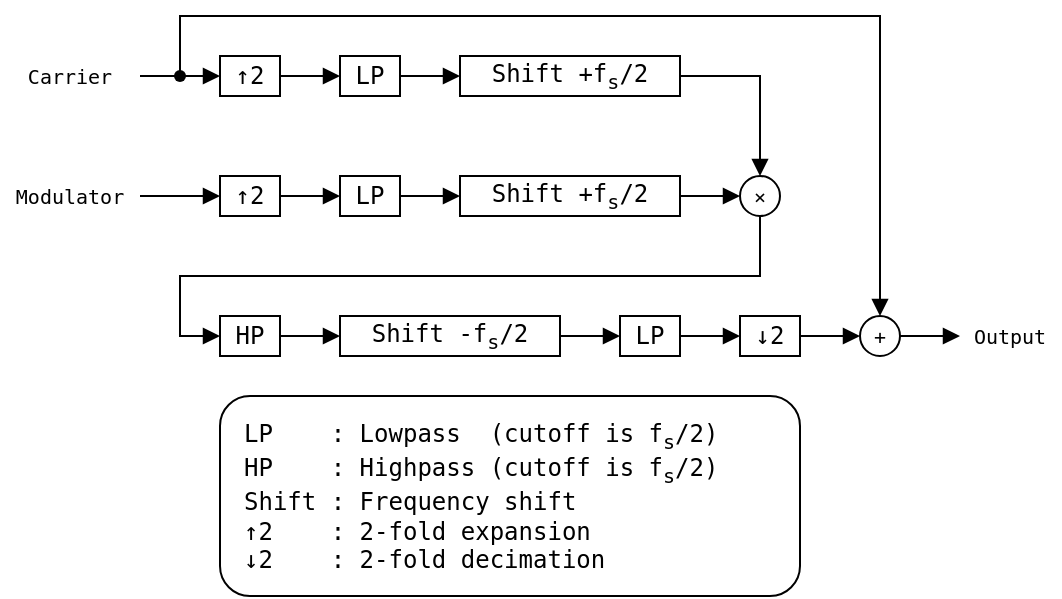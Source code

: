<mxfile version="23.0.2" type="device">
  <diagram name="Page-1" id="a65CQhjis1dKOC1QSkEO">
    <mxGraphModel dx="757" dy="599" grid="1" gridSize="10" guides="1" tooltips="1" connect="1" arrows="1" fold="1" page="1" pageScale="1" pageWidth="827" pageHeight="1169" math="1" shadow="0">
      <root>
        <mxCell id="0" />
        <mxCell id="1" parent="0" />
        <mxCell id="4EqTq7IPgHkPQn256GaO-4" value="Carrier" style="text;html=1;strokeColor=none;fillColor=none;align=center;verticalAlign=middle;whiteSpace=wrap;rounded=0;fontFamily=monospace;fontSize=10;" parent="1" vertex="1">
          <mxGeometry x="50" y="50" width="70" height="20" as="geometry" />
        </mxCell>
        <mxCell id="4EqTq7IPgHkPQn256GaO-5" value="Modulator" style="text;html=1;strokeColor=none;fillColor=none;align=center;verticalAlign=middle;whiteSpace=wrap;rounded=0;fontFamily=monospace;fontSize=10;" parent="1" vertex="1">
          <mxGeometry x="50" y="110" width="70" height="20" as="geometry" />
        </mxCell>
        <mxCell id="4EqTq7IPgHkPQn256GaO-6" value="" style="endArrow=classic;html=1;rounded=0;fontFamily=monospace;fontSize=10;" parent="1" edge="1">
          <mxGeometry width="50" height="50" relative="1" as="geometry">
            <mxPoint x="200" y="60" as="sourcePoint" />
            <mxPoint x="200" y="60" as="targetPoint" />
            <Array as="points">
              <mxPoint x="200" y="60" />
            </Array>
          </mxGeometry>
        </mxCell>
        <mxCell id="4EqTq7IPgHkPQn256GaO-9" value="Output" style="text;html=1;strokeColor=none;fillColor=none;align=center;verticalAlign=middle;whiteSpace=wrap;rounded=0;fontFamily=monospace;fontSize=10;" parent="1" vertex="1">
          <mxGeometry x="530" y="180" width="50" height="20" as="geometry" />
        </mxCell>
        <mxCell id="X9ado_vOA0QVCVTdOzAH-6" value="" style="endArrow=block;html=1;rounded=0;fontFamily=monospace;fontSize=10;entryX=0;entryY=0.5;entryDx=0;entryDy=0;exitX=0.412;exitY=0.554;exitDx=0;exitDy=0;exitPerimeter=0;endFill=1;" parent="1" source="3MNSJNOVA_yFtOEMwekA-17" target="3MNSJNOVA_yFtOEMwekA-3" edge="1">
          <mxGeometry width="50" height="50" relative="1" as="geometry">
            <mxPoint x="140" y="60" as="sourcePoint" />
            <mxPoint x="160" y="60" as="targetPoint" />
          </mxGeometry>
        </mxCell>
        <mxCell id="X9ado_vOA0QVCVTdOzAH-15" value="" style="endArrow=block;html=1;rounded=0;exitX=1;exitY=0.5;exitDx=0;exitDy=0;fontFamily=monospace;fontSize=10;entryX=0;entryY=0.5;entryDx=0;entryDy=0;endFill=1;" parent="1" source="4EqTq7IPgHkPQn256GaO-5" target="3MNSJNOVA_yFtOEMwekA-4" edge="1">
          <mxGeometry width="50" height="50" relative="1" as="geometry">
            <mxPoint x="190" y="110" as="sourcePoint" />
            <mxPoint x="150" y="130" as="targetPoint" />
          </mxGeometry>
        </mxCell>
        <mxCell id="3MNSJNOVA_yFtOEMwekA-1" value="+" style="ellipse;whiteSpace=wrap;html=1;aspect=fixed;fontFamily=monospace;fontSize=10;" parent="1" vertex="1">
          <mxGeometry x="480" y="180" width="20" height="20" as="geometry" />
        </mxCell>
        <mxCell id="3MNSJNOVA_yFtOEMwekA-2" value="×" style="ellipse;whiteSpace=wrap;html=1;aspect=fixed;fontFamily=monospace;fontSize=10;" parent="1" vertex="1">
          <mxGeometry x="420" y="110" width="20" height="20" as="geometry" />
        </mxCell>
        <mxCell id="3MNSJNOVA_yFtOEMwekA-3" value="↑2" style="rounded=0;whiteSpace=wrap;html=1;fontFamily=monospace;" parent="1" vertex="1">
          <mxGeometry x="160" y="50" width="30" height="20" as="geometry" />
        </mxCell>
        <mxCell id="3MNSJNOVA_yFtOEMwekA-4" value="↑2" style="rounded=0;whiteSpace=wrap;html=1;fontFamily=monospace;" parent="1" vertex="1">
          <mxGeometry x="160" y="110" width="30" height="20" as="geometry" />
        </mxCell>
        <mxCell id="3MNSJNOVA_yFtOEMwekA-6" value="LP" style="rounded=0;whiteSpace=wrap;html=1;fontFamily=monospace;" parent="1" vertex="1">
          <mxGeometry x="220" y="50" width="30" height="20" as="geometry" />
        </mxCell>
        <mxCell id="3MNSJNOVA_yFtOEMwekA-8" value="" style="endArrow=block;html=1;rounded=0;exitX=1;exitY=0.5;exitDx=0;exitDy=0;fontFamily=monospace;fontSize=10;entryX=0;entryY=0.5;entryDx=0;entryDy=0;endFill=1;" parent="1" source="3MNSJNOVA_yFtOEMwekA-3" target="3MNSJNOVA_yFtOEMwekA-6" edge="1">
          <mxGeometry width="50" height="50" relative="1" as="geometry">
            <mxPoint x="200" y="90" as="sourcePoint" />
            <mxPoint x="240" y="90" as="targetPoint" />
          </mxGeometry>
        </mxCell>
        <mxCell id="3MNSJNOVA_yFtOEMwekA-9" value="LP" style="rounded=0;whiteSpace=wrap;html=1;fontFamily=monospace;" parent="1" vertex="1">
          <mxGeometry x="220" y="110" width="30" height="20" as="geometry" />
        </mxCell>
        <mxCell id="3MNSJNOVA_yFtOEMwekA-10" value="LP" style="rounded=0;whiteSpace=wrap;html=1;fontFamily=monospace;" parent="1" vertex="1">
          <mxGeometry x="360" y="180" width="30" height="20" as="geometry" />
        </mxCell>
        <mxCell id="3MNSJNOVA_yFtOEMwekA-11" value="" style="endArrow=block;html=1;rounded=0;exitX=1;exitY=0.5;exitDx=0;exitDy=0;fontFamily=monospace;fontSize=10;entryX=0;entryY=0.5;entryDx=0;entryDy=0;endFill=1;" parent="1" source="3MNSJNOVA_yFtOEMwekA-4" target="3MNSJNOVA_yFtOEMwekA-9" edge="1">
          <mxGeometry width="50" height="50" relative="1" as="geometry">
            <mxPoint x="130" y="130" as="sourcePoint" />
            <mxPoint x="170" y="130" as="targetPoint" />
          </mxGeometry>
        </mxCell>
        <mxCell id="3MNSJNOVA_yFtOEMwekA-12" value="" style="endArrow=block;html=1;rounded=0;exitX=1;exitY=0.5;exitDx=0;exitDy=0;fontFamily=monospace;fontSize=10;entryX=0;entryY=0.5;entryDx=0;entryDy=0;endFill=1;" parent="1" source="m3Ie4KQGpngyroJVUwF7-3" target="3MNSJNOVA_yFtOEMwekA-2" edge="1">
          <mxGeometry width="50" height="50" relative="1" as="geometry">
            <mxPoint x="280" y="150" as="sourcePoint" />
            <mxPoint x="310" y="150" as="targetPoint" />
          </mxGeometry>
        </mxCell>
        <mxCell id="3MNSJNOVA_yFtOEMwekA-13" value="" style="endArrow=block;html=1;rounded=0;exitX=1;exitY=0.5;exitDx=0;exitDy=0;fontFamily=monospace;fontSize=10;entryX=0.5;entryY=0;entryDx=0;entryDy=0;endFill=1;" parent="1" source="m3Ie4KQGpngyroJVUwF7-5" target="3MNSJNOVA_yFtOEMwekA-2" edge="1">
          <mxGeometry width="50" height="50" relative="1" as="geometry">
            <mxPoint x="440" y="60" as="sourcePoint" />
            <mxPoint x="335" y="70" as="targetPoint" />
            <Array as="points">
              <mxPoint x="430" y="60" />
            </Array>
          </mxGeometry>
        </mxCell>
        <mxCell id="3MNSJNOVA_yFtOEMwekA-14" value="" style="endArrow=block;html=1;rounded=0;exitX=0.5;exitY=1;exitDx=0;exitDy=0;fontFamily=monospace;fontSize=10;entryX=0;entryY=0.5;entryDx=0;entryDy=0;endFill=1;" parent="1" source="3MNSJNOVA_yFtOEMwekA-2" target="m3Ie4KQGpngyroJVUwF7-7" edge="1">
          <mxGeometry width="50" height="50" relative="1" as="geometry">
            <mxPoint x="450" y="150" as="sourcePoint" />
            <mxPoint x="480" y="150" as="targetPoint" />
            <Array as="points">
              <mxPoint x="430" y="160" />
              <mxPoint x="140" y="160" />
              <mxPoint x="140" y="190" />
            </Array>
          </mxGeometry>
        </mxCell>
        <mxCell id="3MNSJNOVA_yFtOEMwekA-15" value="↓2" style="rounded=0;whiteSpace=wrap;html=1;fontFamily=monospace;" parent="1" vertex="1">
          <mxGeometry x="420" y="180" width="30" height="20" as="geometry" />
        </mxCell>
        <mxCell id="3MNSJNOVA_yFtOEMwekA-16" value="" style="endArrow=block;html=1;rounded=0;exitX=1;exitY=0.5;exitDx=0;exitDy=0;fontFamily=monospace;fontSize=10;entryX=0;entryY=0.5;entryDx=0;entryDy=0;endFill=1;" parent="1" source="3MNSJNOVA_yFtOEMwekA-10" target="3MNSJNOVA_yFtOEMwekA-15" edge="1">
          <mxGeometry width="50" height="50" relative="1" as="geometry">
            <mxPoint x="394" y="160" as="sourcePoint" />
            <mxPoint x="424" y="160" as="targetPoint" />
          </mxGeometry>
        </mxCell>
        <mxCell id="3MNSJNOVA_yFtOEMwekA-17" value="" style="shape=waypoint;sketch=0;fillStyle=solid;size=6;pointerEvents=1;points=[];fillColor=none;resizable=0;rotatable=0;perimeter=centerPerimeter;snapToPoint=1;fontFamily=monospace;" parent="1" vertex="1">
          <mxGeometry x="130" y="50" width="20" height="20" as="geometry" />
        </mxCell>
        <mxCell id="3MNSJNOVA_yFtOEMwekA-18" value="" style="endArrow=none;html=1;rounded=0;fontFamily=monospace;fontSize=10;exitX=1;exitY=0.5;exitDx=0;exitDy=0;entryX=0.546;entryY=0.64;entryDx=0;entryDy=0;entryPerimeter=0;" parent="1" source="4EqTq7IPgHkPQn256GaO-4" target="3MNSJNOVA_yFtOEMwekA-17" edge="1">
          <mxGeometry width="50" height="50" relative="1" as="geometry">
            <mxPoint x="130" y="70" as="sourcePoint" />
            <mxPoint x="150" y="70" as="targetPoint" />
            <Array as="points">
              <mxPoint x="130" y="60" />
            </Array>
          </mxGeometry>
        </mxCell>
        <mxCell id="3MNSJNOVA_yFtOEMwekA-19" value="" style="endArrow=block;html=1;rounded=0;exitX=1;exitY=0.5;exitDx=0;exitDy=0;fontFamily=monospace;fontSize=10;entryX=0;entryY=0.5;entryDx=0;entryDy=0;endFill=1;" parent="1" source="3MNSJNOVA_yFtOEMwekA-15" target="3MNSJNOVA_yFtOEMwekA-1" edge="1">
          <mxGeometry width="50" height="50" relative="1" as="geometry">
            <mxPoint x="450" y="220" as="sourcePoint" />
            <mxPoint x="480" y="220" as="targetPoint" />
          </mxGeometry>
        </mxCell>
        <mxCell id="3MNSJNOVA_yFtOEMwekA-20" value="" style="endArrow=block;html=1;rounded=0;exitX=1;exitY=0.5;exitDx=0;exitDy=0;fontFamily=monospace;fontSize=10;entryX=0;entryY=0.5;entryDx=0;entryDy=0;endFill=1;" parent="1" source="3MNSJNOVA_yFtOEMwekA-1" target="4EqTq7IPgHkPQn256GaO-9" edge="1">
          <mxGeometry width="50" height="50" relative="1" as="geometry">
            <mxPoint x="500" y="210" as="sourcePoint" />
            <mxPoint x="530" y="190" as="targetPoint" />
          </mxGeometry>
        </mxCell>
        <mxCell id="3MNSJNOVA_yFtOEMwekA-21" value="" style="endArrow=block;html=1;rounded=0;fontFamily=monospace;fontSize=10;exitX=0.514;exitY=0.256;exitDx=0;exitDy=0;exitPerimeter=0;entryX=0.5;entryY=0;entryDx=0;entryDy=0;endFill=1;" parent="1" source="3MNSJNOVA_yFtOEMwekA-17" target="3MNSJNOVA_yFtOEMwekA-1" edge="1">
          <mxGeometry width="50" height="50" relative="1" as="geometry">
            <mxPoint x="140" y="30" as="sourcePoint" />
            <mxPoint x="350" y="30" as="targetPoint" />
            <Array as="points">
              <mxPoint x="140" y="30" />
              <mxPoint x="220" y="30" />
              <mxPoint x="490" y="30" />
            </Array>
          </mxGeometry>
        </mxCell>
        <mxCell id="3MNSJNOVA_yFtOEMwekA-23" value="LP&amp;nbsp; &amp;nbsp; : Lowpass&amp;nbsp; (cutoff is f&lt;sub&gt;s&lt;/sub&gt;/2)&lt;br&gt;HP&amp;nbsp; &amp;nbsp; : Highpass (cutoff is f&lt;sub&gt;s&lt;/sub&gt;/2)&lt;br&gt;Shift : Frequency shift&lt;br&gt;↑2&amp;nbsp; &amp;nbsp; : 2-fold expansion&lt;br&gt;↓2&amp;nbsp; &amp;nbsp; : 2-fold decimation" style="rounded=1;whiteSpace=wrap;html=1;align=left;spacingLeft=10;fontFamily=monospace;" parent="1" vertex="1">
          <mxGeometry x="160" y="220" width="290" height="100" as="geometry" />
        </mxCell>
        <mxCell id="m3Ie4KQGpngyroJVUwF7-2" value="" style="endArrow=block;html=1;rounded=0;exitX=1;exitY=0.5;exitDx=0;exitDy=0;fontFamily=monospace;fontSize=10;entryX=0;entryY=0.5;entryDx=0;entryDy=0;endFill=1;" edge="1" parent="1" source="3MNSJNOVA_yFtOEMwekA-6" target="m3Ie4KQGpngyroJVUwF7-5">
          <mxGeometry width="50" height="50" relative="1" as="geometry">
            <mxPoint x="250" y="60" as="sourcePoint" />
            <mxPoint x="280" y="60" as="targetPoint" />
            <Array as="points" />
          </mxGeometry>
        </mxCell>
        <mxCell id="m3Ie4KQGpngyroJVUwF7-4" value="" style="endArrow=block;html=1;rounded=0;exitX=1;exitY=0.5;exitDx=0;exitDy=0;fontFamily=monospace;fontSize=10;entryX=0;entryY=0.5;entryDx=0;entryDy=0;endFill=1;" edge="1" parent="1" source="3MNSJNOVA_yFtOEMwekA-9" target="m3Ie4KQGpngyroJVUwF7-3">
          <mxGeometry width="50" height="50" relative="1" as="geometry">
            <mxPoint x="250" y="120" as="sourcePoint" />
            <mxPoint x="460" y="120" as="targetPoint" />
          </mxGeometry>
        </mxCell>
        <mxCell id="m3Ie4KQGpngyroJVUwF7-3" value="Shift +f&lt;sub&gt;s&lt;/sub&gt;/2" style="rounded=0;whiteSpace=wrap;html=1;fontFamily=monospace;" vertex="1" parent="1">
          <mxGeometry x="280" y="110" width="110" height="20" as="geometry" />
        </mxCell>
        <mxCell id="m3Ie4KQGpngyroJVUwF7-5" value="Shift +f&lt;sub&gt;s&lt;/sub&gt;/2" style="rounded=0;whiteSpace=wrap;html=1;fontFamily=monospace;" vertex="1" parent="1">
          <mxGeometry x="280" y="50" width="110" height="20" as="geometry" />
        </mxCell>
        <mxCell id="m3Ie4KQGpngyroJVUwF7-6" value="Shift -f&lt;sub&gt;s&lt;/sub&gt;/2" style="rounded=0;whiteSpace=wrap;html=1;fontFamily=monospace;" vertex="1" parent="1">
          <mxGeometry x="220" y="180" width="110" height="20" as="geometry" />
        </mxCell>
        <mxCell id="m3Ie4KQGpngyroJVUwF7-7" value="HP" style="rounded=0;whiteSpace=wrap;html=1;fontFamily=monospace;" vertex="1" parent="1">
          <mxGeometry x="160" y="180" width="30" height="20" as="geometry" />
        </mxCell>
        <mxCell id="m3Ie4KQGpngyroJVUwF7-9" value="" style="endArrow=block;html=1;rounded=0;fontFamily=monospace;fontSize=10;entryX=0;entryY=0.5;entryDx=0;entryDy=0;endFill=1;" edge="1" parent="1" target="m3Ie4KQGpngyroJVUwF7-6">
          <mxGeometry width="50" height="50" relative="1" as="geometry">
            <mxPoint x="190" y="190" as="sourcePoint" />
            <mxPoint x="230" y="230" as="targetPoint" />
          </mxGeometry>
        </mxCell>
        <mxCell id="m3Ie4KQGpngyroJVUwF7-10" value="" style="endArrow=block;html=1;rounded=0;fontFamily=monospace;fontSize=10;entryX=0;entryY=0.5;entryDx=0;entryDy=0;endFill=1;exitX=1;exitY=0.5;exitDx=0;exitDy=0;" edge="1" parent="1" source="m3Ie4KQGpngyroJVUwF7-6" target="3MNSJNOVA_yFtOEMwekA-10">
          <mxGeometry width="50" height="50" relative="1" as="geometry">
            <mxPoint x="350" y="230" as="sourcePoint" />
            <mxPoint x="380" y="230" as="targetPoint" />
          </mxGeometry>
        </mxCell>
      </root>
    </mxGraphModel>
  </diagram>
</mxfile>
